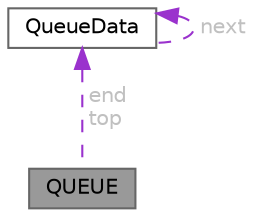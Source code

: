 digraph "QUEUE"
{
 // LATEX_PDF_SIZE
  bgcolor="transparent";
  edge [fontname=Helvetica,fontsize=10,labelfontname=Helvetica,labelfontsize=10];
  node [fontname=Helvetica,fontsize=10,shape=box,height=0.2,width=0.4];
  Node1 [id="Node000001",label="QUEUE",height=0.2,width=0.4,color="gray40", fillcolor="grey60", style="filled", fontcolor="black",tooltip="キュー用の構造体"];
  Node2 -> Node1 [id="edge1_Node000001_Node000002",dir="back",color="darkorchid3",style="dashed",tooltip=" ",label=" end\ntop",fontcolor="grey" ];
  Node2 [id="Node000002",label="QueueData",height=0.2,width=0.4,color="gray40", fillcolor="white", style="filled",URL="$struct_queue_data.html",tooltip="キューのノード"];
  Node2 -> Node2 [id="edge2_Node000002_Node000002",dir="back",color="darkorchid3",style="dashed",tooltip=" ",label=" next",fontcolor="grey" ];
}
